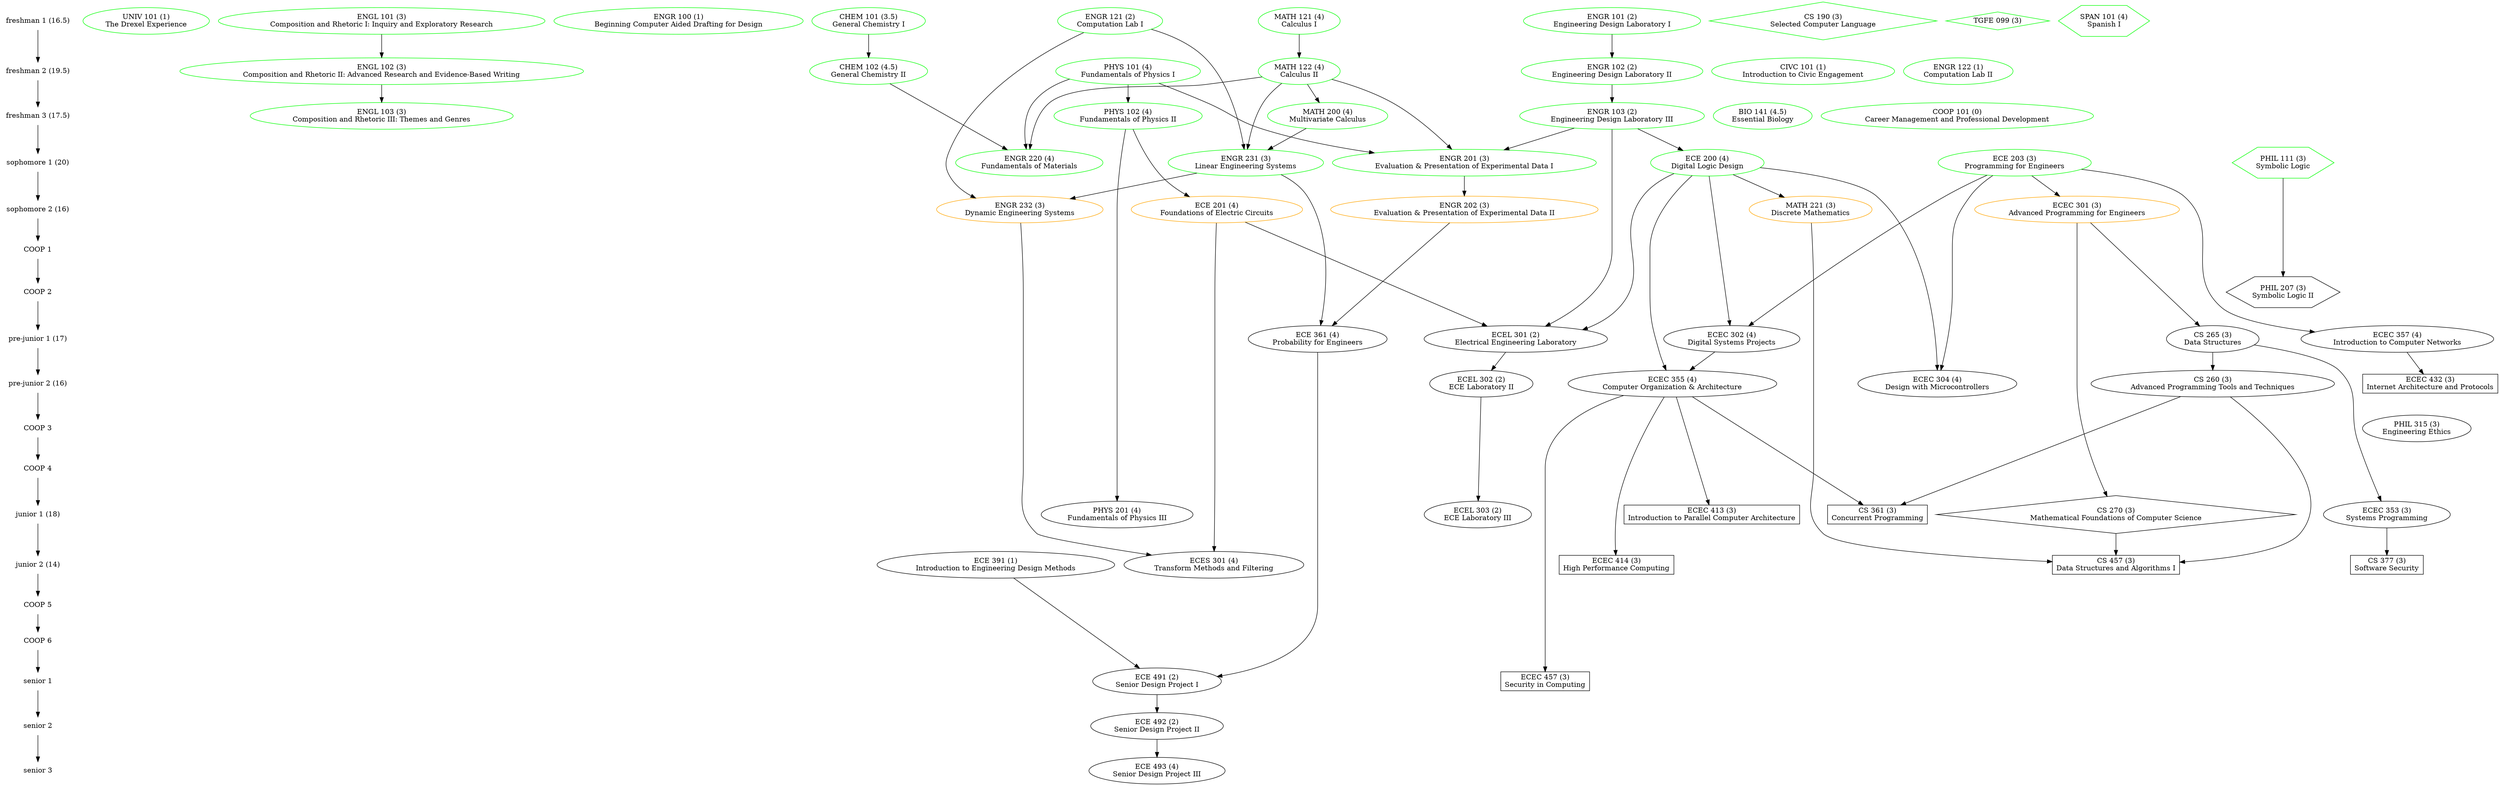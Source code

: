 /* Key:

color:
green = already taken
orange = currently taking
black = not taken

shape:
ellipse = fixed major degree requirement
box = major degree elective
diamond = free elective
hexagon = general education elective

*/

digraph Classes {

  { node [shape=plaintext]
    "freshman 1 (16.5)" ->
    "freshman 2 (19.5)" ->
    "freshman 3 (17.5)" ->
    "sophomore 1 (20)" ->
    "sophomore 2 (16)" ->
    "COOP 1" ->
    "COOP 2" ->
    "pre-junior 1 (17)" ->
    "pre-junior 2 (16)" ->
    "COOP 3" ->
    "COOP 4" ->
    "junior 1 (18)" ->
    "junior 2 (14)" ->
    "COOP 5" ->
    "COOP 6" ->
    "senior 1" ->
    "senior 2" ->
    "senior 3"
  }

  { node [color=green]
    { rank=same "freshman 1 (16.5)"
      "UNIV 101 (1)\nThe Drexel Experience"
      "ENGL 101 (3)\nComposition and Rhetoric I: Inquiry and Exploratory Research"
      "ENGR 100 (1)\nBeginning Computer Aided Drafting for Design"
      "CHEM 101 (3.5)\nGeneral Chemistry I"
      "ENGR 101 (2)\nEngineering Design Laboratory I"
      "ENGR 121 (2)\nComputation Lab I"
      "MATH 121 (4)\nCalculus I"

      // AP Credit
      "CS 190 (3)\nSelected Computer Language" [shape=diamond]
      "TGFE 099 (3)" [shape=diamond]
      "SPAN 101 (4)\nSpanish I" [shape=hexagon]
    }
    { rank=same "freshman 2 (19.5)"
      "CIVC 101 (1)\nIntroduction to Civic Engagement"
      "ENGL 102 (3)\nComposition and Rhetoric II: Advanced Research and Evidence-Based Writing"
      "CHEM 102 (4.5)\nGeneral Chemistry II"
      "ENGR 102 (2)\nEngineering Design Laboratory II"
      "ENGR 122 (1)\nComputation Lab II"
      "MATH 122 (4)\nCalculus II"
      "PHYS 101 (4)\nFundamentals of Physics I"
    }
  }
  { node [color=green]
    { rank=same "freshman 3 (17.5)"
      "ENGL 103 (3)\nComposition and Rhetoric III: Themes and Genres"
      "ENGR 103 (2)\nEngineering Design Laboratory III"
      "BIO 141 (4.5)\nEssential Biology"
      "COOP 101 (0)\nCareer Management and Professional Development"
      "PHYS 102 (4)\nFundamentals of Physics II"
      "MATH 200 (4)\nMultivariate Calculus"
    }
    { rank=same "sophomore 1 (20)"
      "ENGR 201 (3)\nEvaluation & Presentation of Experimental Data I"
      "ENGR 220 (4)\nFundamentals of Materials"
      "ENGR 231 (3)\nLinear Engineering Systems"
      "ECE 203 (3)\nProgramming for Engineers"
      "ECE 200 (4)\nDigital Logic Design"
      "PHIL 111 (3)\nSymbolic Logic" [shape=hexagon]
    }
  }
  { node [color=orange]
    { rank=same "sophomore 2 (16)"
      "ECE 201 (4)\nFoundations of Electric Circuits"
      "ENGR 202 (3)\nEvaluation & Presentation of Experimental Data II"
      "ENGR 232 (3)\nDynamic Engineering Systems"
      "MATH 221 (3)\nDiscrete Mathematics"
      "ECEC 301 (3)\nAdvanced Programming for Engineers"
    }
  }
  { rank=same "COOP 2"
    "PHIL 207 (3)\nSymbolic Logic II" [shape=hexagon]
  }
  { rank=same "pre-junior 1 (17)"
    "CS 265 (3)\nData Structures"
    "ECEC 302 (4)\nDigital Systems Projects"
    "ECEL 301 (2)\nElectrical Engineering Laboratory"
    "ECE 361 (4)\nProbability for Engineers"
    "ECEC 357 (4)\nIntroduction to Computer Networks"
  }
  { rank=same "pre-junior 2 (16)"
    "CS 260 (3)\nAdvanced Programming Tools and Techniques"
    "ECEC 304 (4)\nDesign with Microcontrollers"
    "ECEC 355 (4)\nComputer Organization & Architecture"
    "ECEL 302 (2)\nECE Laboratory II"
    "ECEC 432 (3)\nInternet Architecture and Protocols" [shape=box]
  }
  { rank=same "COOP 3"
    "PHIL 315 (3)\nEngineering Ethics"
  }
  { rank=same "junior 1 (18)"
    "ECEC 353 (3)\nSystems Programming"
    "ECEL 303 (2)\nECE Laboratory III"
    "ECEC 413 (3)\nIntroduction to Parallel Computer Architecture" [shape=box]
    "CS 361 (3)\nConcurrent Programming" [shape=box]
    "CS 270 (3)\nMathematical Foundations of Computer Science" [shape=diamond]
    "PHYS 201 (4)\nFundamentals of Physics III"
  }
  { rank=same "junior 2 (14)"
    "CS 377 (3)\nSoftware Security" [shape=box]
    "ECE 391 (1)\nIntroduction to Engineering Design Methods"
    "ECEC 414 (3)\nHigh Performance Computing" [shape=box]
    "CS 457 (3)\nData Structures and Algorithms I" [shape=box]
    "ECES 301 (4)\nTransform Methods and Filtering"
  }
  { rank=same "senior 1"
    "ECE 491 (2)\nSenior Design Project I"
    "ECEC 457 (3)\nSecurity in Computing" [shape=box]
  }
  { rank=same "senior 2"
    "ECE 492 (2)\nSenior Design Project II"
  }
  { rank=same "senior 3"
    "ECE 493 (4)\nSenior Design Project III"
  }

  // General Education/Liberal Studies

  "CIVC 101 (1)\nIntroduction to Civic Engagement"
  "ENGL 101 (3)\nComposition and Rhetoric I: Inquiry and Exploratory Research"
  -> "ENGL 102 (3)\nComposition and Rhetoric II: Advanced Research and Evidence-Based Writing"
  -> "ENGL 103 (3)\nComposition and Rhetoric III: Themes and Genres"
  "PHIL 315 (3)\nEngineering Ethics"
  "UNIV 101 (1)\nThe Drexel Experience"

  "PHIL 111 (3)\nSymbolic Logic"
  -> "PHIL 207 (3)\nSymbolic Logic II"

  // Foundation Requirements

  "BIO 141 (4.5)\nEssential Biology"
  "CHEM 101 (3.5)\nGeneral Chemistry I"
  -> "CHEM 102 (4.5)\nGeneral Chemistry II"
  "PHYS 101 (4)\nFundamentals of Physics I"
  -> "PHYS 102 (4)\nFundamentals of Physics II"
  -> "PHYS 201 (4)\nFundamentals of Physics III"
  "PHYS 102 (4)\nFundamentals of Physics II"
  -> "ECE 201 (4)\nFoundations of Electric Circuits"
  "MATH 121 (4)\nCalculus I"
  -> "MATH 122 (4)\nCalculus II"
  -> "MATH 200 (4)\nMultivariate Calculus"
  -> "ENGR 231 (3)\nLinear Engineering Systems"
  "ENGR 101 (2)\nEngineering Design Laboratory I"
  -> "ENGR 102 (2)\nEngineering Design Laboratory II"
  -> "ENGR 103 (2)\nEngineering Design Laboratory III"
  -> "ECE 200 (4)\nDigital Logic Design"
  -> "MATH 221 (3)\nDiscrete Mathematics"
  "ECE 203 (3)\nProgramming for Engineers"
  {"MATH 122 (4)\nCalculus II" "PHYS 101 (4)\nFundamentals of Physics I" "ENGR 103 (2)\nEngineering Design Laboratory III"}
  -> "ENGR 201 (3)\nEvaluation & Presentation of Experimental Data I"
  -> "ENGR 202 (3)\nEvaluation & Presentation of Experimental Data II"
  {"CHEM 102 (4.5)\nGeneral Chemistry II" "MATH 122 (4)\nCalculus II" "PHYS 101 (4)\nFundamentals of Physics I"}
  -> "ENGR 220 (4)\nFundamentals of Materials"
  {"MATH 122 (4)\nCalculus II" "ENGR 121 (2)\nComputation Lab I"}
  -> "ENGR 231 (3)\nLinear Engineering Systems"
  {"ENGR 231 (3)\nLinear Engineering Systems" "ENGR 121 (2)\nComputation Lab I"}
  -> "ENGR 232 (3)\nDynamic Engineering Systems"

  // Professional Requirements

  "ECE 203 (3)\nProgramming for Engineers"
  -> "ECEC 301 (3)\nAdvanced Programming for Engineers"
  -> "CS 265 (3)\nData Structures"
  -> "CS 260 (3)\nAdvanced Programming Tools and Techniques"
  {"ENGR 202 (3)\nEvaluation & Presentation of Experimental Data II" "ENGR 231 (3)\nLinear Engineering Systems"}
  -> "ECE 361 (4)\nProbability for Engineers"
  {"ECE 391 (1)\nIntroduction to Engineering Design Methods" "ECE 361 (4)\nProbability for Engineers"}
  -> "ECE 491 (2)\nSenior Design Project I"
  -> "ECE 492 (2)\nSenior Design Project II"
  -> "ECE 493 (4)\nSenior Design Project III"
  {"ECE 203 (3)\nProgramming for Engineers" "ECE 200 (4)\nDigital Logic Design"}
  -> "ECEC 302 (4)\nDigital Systems Projects"
  {"ECE 200 (4)\nDigital Logic Design" "ECE 203 (3)\nProgramming for Engineers"}
  -> "ECEC 304 (4)\nDesign with Microcontrollers"
  "CS 265 (3)\nData Structures"
  -> "ECEC 353 (3)\nSystems Programming"
  {"ECE 200 (4)\nDigital Logic Design" "ECEC 302 (4)\nDigital Systems Projects"}
  -> "ECEC 355 (4)\nComputer Organization & Architecture"
  -> {"ECEC 413 (3)\nIntroduction to Parallel Computer Architecture" "ECEC 414 (3)\nHigh Performance Computing" "ECEC 457 (3)\nSecurity in Computing"}
  "ECE 203 (3)\nProgramming for Engineers"
  -> "ECEC 357 (4)\nIntroduction to Computer Networks"
  -> "ECEC 432 (3)\nInternet Architecture and Protocols"
  {"ENGR 103 (2)\nEngineering Design Laboratory III" "ECE 200 (4)\nDigital Logic Design" "ECE 201 (4)\nFoundations of Electric Circuits"}
  -> "ECEL 301 (2)\nElectrical Engineering Laboratory"
  -> "ECEL 302 (2)\nECE Laboratory II"
  -> "ECEL 303 (2)\nECE Laboratory III"
  {"ENGR 232 (3)\nDynamic Engineering Systems" "ECE 201 (4)\nFoundations of Electric Circuits"}
  -> "ECES 301 (4)\nTransform Methods and Filtering"

  // Free and ECE/COE/BMES 300+ electives

  "ECEC 353 (3)\nSystems Programming"
  -> "CS 377 (3)\nSoftware Security"
  {"CS 260 (3)\nAdvanced Programming Tools and Techniques" "ECEC 355 (4)\nComputer Organization & Architecture"}
  -> "CS 361 (3)\nConcurrent Programming"
  "ECEC 301 (3)\nAdvanced Programming for Engineers"
  -> "CS 270 (3)\nMathematical Foundations of Computer Science"
  {"CS 260 (3)\nAdvanced Programming Tools and Techniques" "CS 270 (3)\nMathematical Foundations of Computer Science" "MATH 221 (3)\nDiscrete Mathematics"}
  -> "CS 457 (3)\nData Structures and Algorithms I"
}
